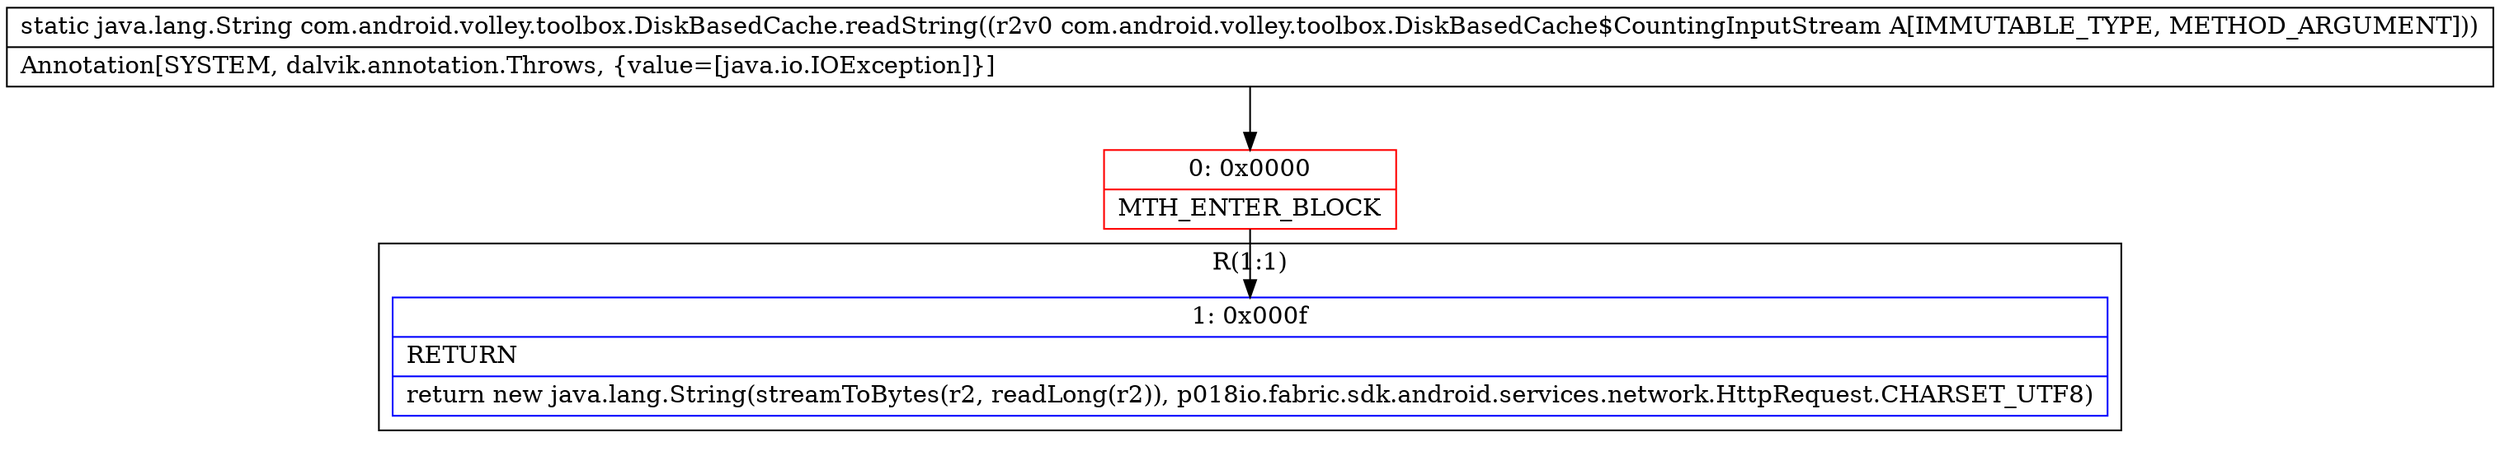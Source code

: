 digraph "CFG forcom.android.volley.toolbox.DiskBasedCache.readString(Lcom\/android\/volley\/toolbox\/DiskBasedCache$CountingInputStream;)Ljava\/lang\/String;" {
subgraph cluster_Region_531702841 {
label = "R(1:1)";
node [shape=record,color=blue];
Node_1 [shape=record,label="{1\:\ 0x000f|RETURN\l|return new java.lang.String(streamToBytes(r2, readLong(r2)), p018io.fabric.sdk.android.services.network.HttpRequest.CHARSET_UTF8)\l}"];
}
Node_0 [shape=record,color=red,label="{0\:\ 0x0000|MTH_ENTER_BLOCK\l}"];
MethodNode[shape=record,label="{static java.lang.String com.android.volley.toolbox.DiskBasedCache.readString((r2v0 com.android.volley.toolbox.DiskBasedCache$CountingInputStream A[IMMUTABLE_TYPE, METHOD_ARGUMENT]))  | Annotation[SYSTEM, dalvik.annotation.Throws, \{value=[java.io.IOException]\}]\l}"];
MethodNode -> Node_0;
Node_0 -> Node_1;
}

